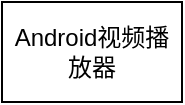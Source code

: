 <mxfile version="14.8.0" type="github">
  <diagram id="w5Mikg7MOy_nFa_clsQ9" name="第 1 页">
    <mxGraphModel dx="744" dy="401" grid="1" gridSize="10" guides="1" tooltips="1" connect="1" arrows="1" fold="1" page="1" pageScale="1" pageWidth="827" pageHeight="1169" math="0" shadow="0">
      <root>
        <mxCell id="0" />
        <mxCell id="1" parent="0" />
        <mxCell id="1ZQHApdugHxBVV2MQne1-1" value="Android视频播放器" style="rounded=0;whiteSpace=wrap;html=1;" parent="1" vertex="1">
          <mxGeometry x="150" y="260" width="90" height="50" as="geometry" />
        </mxCell>
      </root>
    </mxGraphModel>
  </diagram>
</mxfile>
